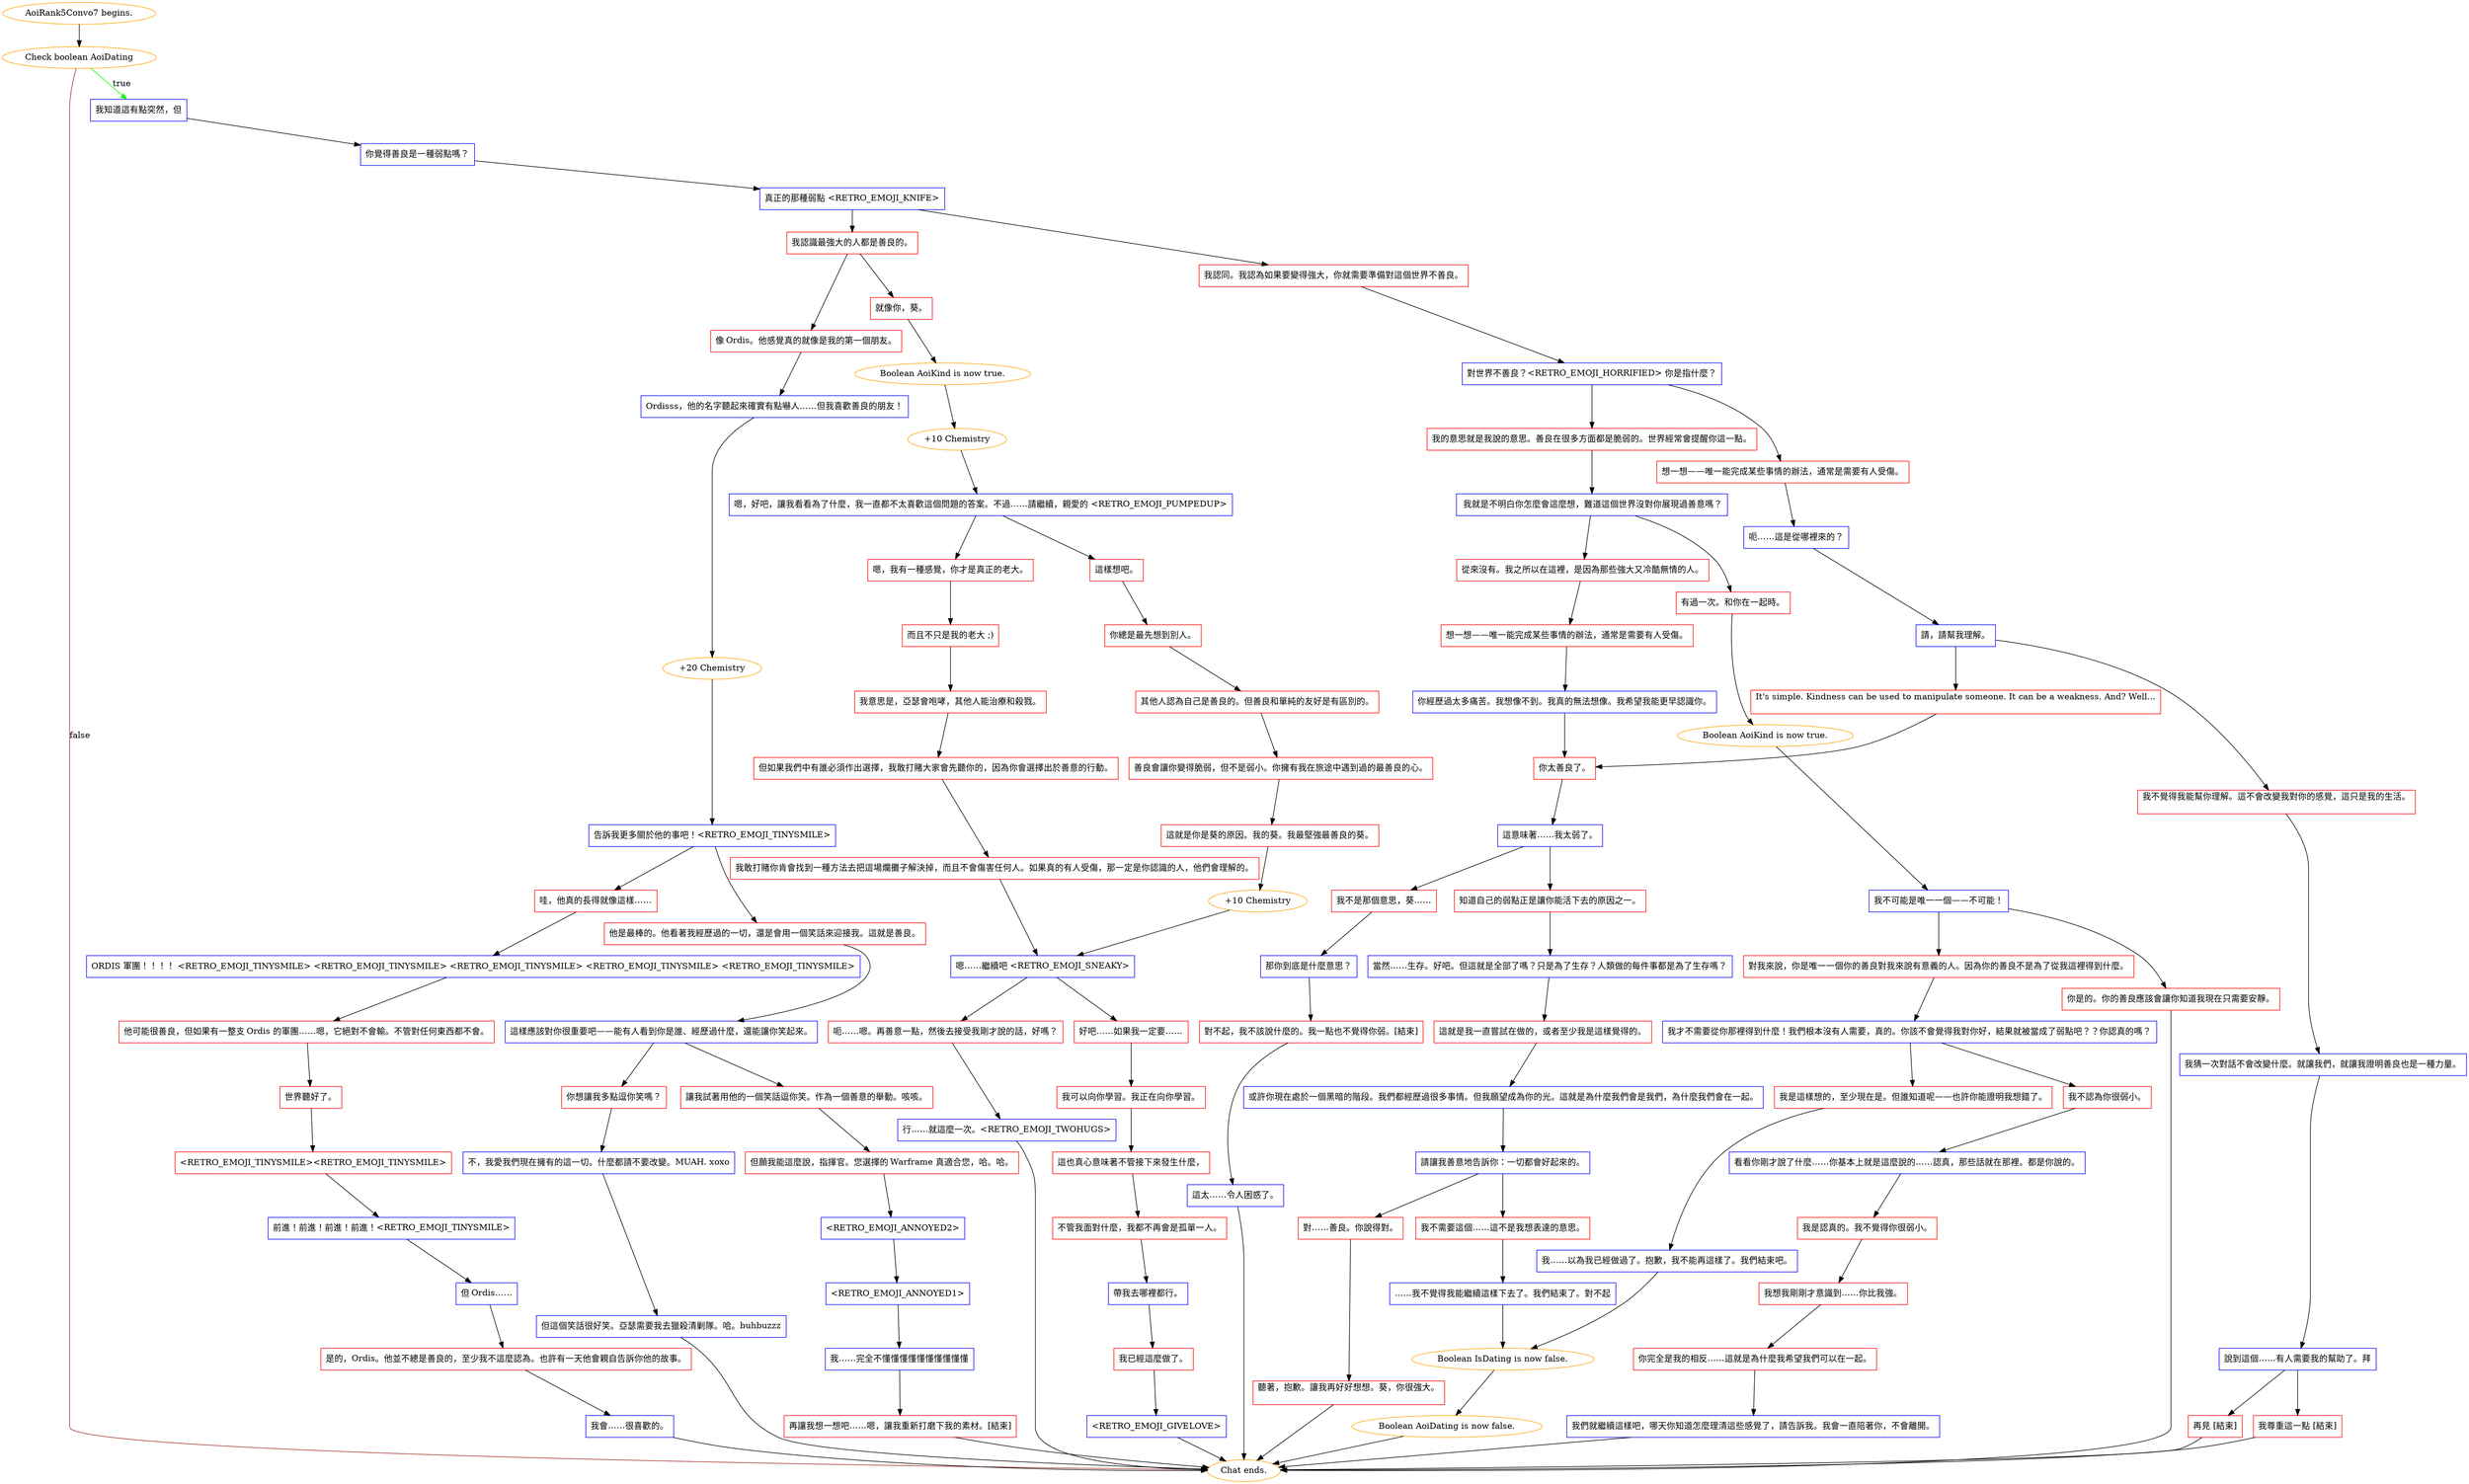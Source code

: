 digraph {
	"AoiRank5Convo7 begins." [color=orange];
		"AoiRank5Convo7 begins." -> j3809931502;
	j3809931502 [label="Check boolean AoiDating",color=orange];
		j3809931502 -> j1991966817 [label=true,color=green];
		j3809931502 -> "Chat ends." [label=false,color=brown];
	j1991966817 [label="我知道這有點突然，但",shape=box,color=blue];
		j1991966817 -> j4008148402;
	"Chat ends." [color=orange];
	j4008148402 [label="你覺得善良是一種弱點嗎？",shape=box,color=blue];
		j4008148402 -> j2299990776;
	j2299990776 [label="真正的那種弱點 <RETRO_EMOJI_KNIFE>",shape=box,color=blue];
		j2299990776 -> j3077673131;
		j2299990776 -> j3061900409;
	j3077673131 [label="我認識最強大的人都是善良的。",shape=box,color=red];
		j3077673131 -> j1109719882;
		j3077673131 -> j2061285564;
	j3061900409 [label="我認同。我認為如果要變得強大，你就需要準備對這個世界不善良。",shape=box,color=red];
		j3061900409 -> j845116434;
	j1109719882 [label="就像你，葵。",shape=box,color=red];
		j1109719882 -> j589504124;
	j2061285564 [label="像 Ordis。他感覺真的就像是我的第一個朋友。",shape=box,color=red];
		j2061285564 -> j1959458842;
	j845116434 [label="對世界不善良？<RETRO_EMOJI_HORRIFIED> 你是指什麼？",shape=box,color=blue];
		j845116434 -> j1341357268;
		j845116434 -> j521751792;
	j589504124 [label="Boolean AoiKind is now true.",color=orange];
		j589504124 -> j3248378080;
	j1959458842 [label="Ordisss，他的名字聽起來確實有點嚇人……但我喜歡善良的朋友！",shape=box,color=blue];
		j1959458842 -> j1499131664;
	j1341357268 [label="我的意思就是我說的意思。善良在很多方面都是脆弱的。世界經常會提醒你這一點。",shape=box,color=red];
		j1341357268 -> j2078556788;
	j521751792 [label="想一想——唯一能完成某些事情的辦法，通常是需要有人受傷。",shape=box,color=red];
		j521751792 -> j4168553745;
	j3248378080 [label="+10 Chemistry",color=orange];
		j3248378080 -> j2707815399;
	j1499131664 [label="+20 Chemistry",color=orange];
		j1499131664 -> j3019368421;
	j2078556788 [label=" 我就是不明白你怎麼會這麼想，難道這個世界沒對你展現過善意嗎？",shape=box,color=blue];
		j2078556788 -> j1253584518;
		j2078556788 -> j546886734;
	j4168553745 [label="呃……這是從哪裡來的？",shape=box,color=blue];
		j4168553745 -> j3636880704;
	j2707815399 [label="嗯，好吧，讓我看看為了什麼，我一直都不太喜歡這個問題的答案。不過……請繼續，親愛的 <RETRO_EMOJI_PUMPEDUP>",shape=box,color=blue];
		j2707815399 -> j206311700;
		j2707815399 -> j1319120804;
	j3019368421 [label="告訴我更多關於他的事吧！<RETRO_EMOJI_TINYSMILE>",shape=box,color=blue];
		j3019368421 -> j508712489;
		j3019368421 -> j2268426191;
	j1253584518 [label="有過一次。和你在一起時。",shape=box,color=red];
		j1253584518 -> j2672859910;
	j546886734 [label="從來沒有。我之所以在這裡，是因為那些強大又冷酷無情的人。",shape=box,color=red];
		j546886734 -> j1857260900;
	j3636880704 [label="請，請幫我理解。",shape=box,color=blue];
		j3636880704 -> j1262473897;
		j3636880704 -> j3898033581;
	j206311700 [label="這樣想吧。",shape=box,color=red];
		j206311700 -> j3157649537;
	j1319120804 [label="嗯，我有一種感覺，你才是真正的老大。",shape=box,color=red];
		j1319120804 -> j395650378;
	j508712489 [label="哇，他真的長得就像這樣……",shape=box,color=red];
		j508712489 -> j1361813414;
	j2268426191 [label="他是最棒的。他看著我經歷過的一切，還是會用一個笑話來迎接我。這就是善良。",shape=box,color=red];
		j2268426191 -> j1366855036;
	j2672859910 [label="Boolean AoiKind is now true.",color=orange];
		j2672859910 -> j4009453481;
	j1857260900 [label="想一想——唯一能完成某些事情的辦法，通常是需要有人受傷。",shape=box,color=red];
		j1857260900 -> j2005473322;
	j1262473897 [label="It's simple. Kindness can be used to manipulate someone. It can be a weakness. And? Well...
",shape=box,color=red];
		j1262473897 -> j444832265;
	j3898033581 [label="我不覺得我能幫你理解。這不會改變我對你的感覺，這只是我的生活。
",shape=box,color=red];
		j3898033581 -> j1193023290;
	j3157649537 [label="你總是最先想到別人。",shape=box,color=red];
		j3157649537 -> j2504182558;
	j395650378 [label="而且不只是我的老大 ;)",shape=box,color=red];
		j395650378 -> j3084368730;
	j1361813414 [label="ORDIS 軍團！！！！ <RETRO_EMOJI_TINYSMILE> <RETRO_EMOJI_TINYSMILE> <RETRO_EMOJI_TINYSMILE> <RETRO_EMOJI_TINYSMILE> <RETRO_EMOJI_TINYSMILE>",shape=box,color=blue];
		j1361813414 -> j1351587491;
	j1366855036 [label="這樣應該對你很重要吧——能有人看到你是誰、經歷過什麼，還能讓你笑起來。",shape=box,color=blue];
		j1366855036 -> j264192952;
		j1366855036 -> j3307470090;
	j4009453481 [label="我不可能是唯一一個——不可能！",shape=box,color=blue];
		j4009453481 -> j2434504170;
		j4009453481 -> j653123755;
	j2005473322 [label="你經歷過太多痛苦。我想像不到。我真的無法想像。我希望我能更早認識你。",shape=box,color=blue];
		j2005473322 -> j444832265;
	j444832265 [label="你太善良了。",shape=box,color=red];
		j444832265 -> j3894851173;
	j1193023290 [label="我猜一次對話不會改變什麼。就讓我們，就讓我證明善良也是一種力量。",shape=box,color=blue];
		j1193023290 -> j848102559;
	j2504182558 [label="其他人認為自己是善良的。但善良和單純的友好是有區別的。",shape=box,color=red];
		j2504182558 -> j97364620;
	j3084368730 [label="我意思是，亞瑟會咆哮，其他人能治療和殺戮。",shape=box,color=red];
		j3084368730 -> j2057197575;
	j1351587491 [label="他可能很善良，但如果有一整支 Ordis 的軍團……嗯，它絕對不會輸。不管對任何東西都不會。",shape=box,color=red];
		j1351587491 -> j868944173;
	j264192952 [label="你想讓我多點逗你笑嗎？",shape=box,color=red];
		j264192952 -> j2722500758;
	j3307470090 [label="讓我試著用他的一個笑話逗你笑。作為一個善意的舉動。咳咳。",shape=box,color=red];
		j3307470090 -> j235813746;
	j2434504170 [label="對我來說，你是唯一一個你的善良對我來說有意義的人。因為你的善良不是為了從我這裡得到什麼。",shape=box,color=red];
		j2434504170 -> j3359383387;
	j653123755 [label="你是的。你的善良應該會讓你知道我現在只需要安靜。",shape=box,color=red];
		j653123755 -> "Chat ends.";
	j3894851173 [label="這意味著……我太弱了。",shape=box,color=blue];
		j3894851173 -> j2818333634;
		j3894851173 -> j477294723;
	j848102559 [label="說到這個……有人需要我的幫助了。拜",shape=box,color=blue];
		j848102559 -> j4134891107;
		j848102559 -> j80695364;
	j97364620 [label="善良會讓你變得脆弱，但不是弱小。你擁有我在旅途中遇到過的最善良的心。",shape=box,color=red];
		j97364620 -> j1792289986;
	j2057197575 [label="但如果我們中有誰必須作出選擇，我敢打賭大家會先聽你的，因為你會選擇出於善意的行動。",shape=box,color=red];
		j2057197575 -> j1056437010;
	j868944173 [label="世界聽好了。",shape=box,color=red];
		j868944173 -> j532241275;
	j2722500758 [label="不，我愛我們現在擁有的這一切。什麼都請不要改變。MUAH. xoxo",shape=box,color=blue];
		j2722500758 -> j2694768888;
	j235813746 [label="但願我能這麼說，指揮官。您選擇的 Warframe 真適合您，哈。哈。",shape=box,color=red];
		j235813746 -> j1763661587;
	j3359383387 [label="我才不需要從你那裡得到什麼！我們根本沒有人需要，真的。你該不會覺得我對你好，結果就被當成了弱點吧？？你認真的嗎？",shape=box,color=blue];
		j3359383387 -> j1046253250;
		j3359383387 -> j1123478018;
	j2818333634 [label="我不是那個意思，葵……",shape=box,color=red];
		j2818333634 -> j3346046071;
	j477294723 [label="知道自己的弱點正是讓你能活下去的原因之一。",shape=box,color=red];
		j477294723 -> j3739160705;
	j4134891107 [label="我尊重這一點 [結束]",shape=box,color=red];
		j4134891107 -> "Chat ends.";
	j80695364 [label="再見 [結束]",shape=box,color=red];
		j80695364 -> "Chat ends.";
	j1792289986 [label="這就是你是葵的原因。我的葵。我最堅強最善良的葵。",shape=box,color=red];
		j1792289986 -> j2863536236;
	j1056437010 [label="我敢打賭你肯會找到一種方法去把這場爛攤子解決掉，而且不會傷害任何人。如果真的有人受傷，那一定是你認識的人，他們會理解的。",shape=box,color=red];
		j1056437010 -> j3952146948;
	j532241275 [label="<RETRO_EMOJI_TINYSMILE><RETRO_EMOJI_TINYSMILE>",shape=box,color=red];
		j532241275 -> j3013477748;
	j2694768888 [label="但這個笑話很好笑。亞瑟需要我去獵殺清剿隊。哈。buhbuzzz",shape=box,color=blue];
		j2694768888 -> "Chat ends.";
	j1763661587 [label="<RETRO_EMOJI_ANNOYED2>",shape=box,color=blue];
		j1763661587 -> j3190230911;
	j1046253250 [label="我是這樣想的，至少現在是。但誰知道呢——也許你能證明我想錯了。",shape=box,color=red];
		j1046253250 -> j2727684769;
	j1123478018 [label="我不認為你很弱小。",shape=box,color=red];
		j1123478018 -> j2444412507;
	j3346046071 [label="那你到底是什麼意思？",shape=box,color=blue];
		j3346046071 -> j3005102621;
	j3739160705 [label="當然……生存。好吧。但這就是全部了嗎？只是為了生存？人類做的每件事都是為了生存嗎？",shape=box,color=blue];
		j3739160705 -> j2379310823;
	j2863536236 [label="+10 Chemistry",color=orange];
		j2863536236 -> j3952146948;
	j3952146948 [label="嗯……繼續吧 <RETRO_EMOJI_SNEAKY>",shape=box,color=blue];
		j3952146948 -> j1810576217;
		j3952146948 -> j2461372519;
	j3013477748 [label="前進！前進！前進！前進！<RETRO_EMOJI_TINYSMILE>",shape=box,color=blue];
		j3013477748 -> j755183032;
	j3190230911 [label="<RETRO_EMOJI_ANNOYED1>",shape=box,color=blue];
		j3190230911 -> j4199346077;
	j2727684769 [label="我……以為我已經做過了。抱歉，我不能再這樣了。我們結束吧。",shape=box,color=blue];
		j2727684769 -> j3299001977;
	j2444412507 [label="看看你剛才說了什麼……你基本上就是這麼說的……認真，那些話就在那裡。都是你說的。",shape=box,color=blue];
		j2444412507 -> j1857729195;
	j3005102621 [label="對不起，我不該說什麼的。我一點也不覺得你弱。[結束]",shape=box,color=red];
		j3005102621 -> j523089957;
	j2379310823 [label="這就是我一直嘗試在做的，或者至少我是這樣覺得的。",shape=box,color=red];
		j2379310823 -> j2414860849;
	j1810576217 [label="呃……嗯。再善意一點，然後去接受我剛才說的話，好嗎？",shape=box,color=red];
		j1810576217 -> j2278043081;
	j2461372519 [label="好吧……如果我一定要……",shape=box,color=red];
		j2461372519 -> j3205538561;
	j755183032 [label="但 Ordis……",shape=box,color=blue];
		j755183032 -> j3549449472;
	j4199346077 [label="我……完全不懂懂懂懂懂懂懂懂懂懂",shape=box,color=blue];
		j4199346077 -> j3335365437;
	j3299001977 [label="Boolean IsDating is now false.",color=orange];
		j3299001977 -> j1045833331;
	j1857729195 [label="我是認真的。我不覺得你很弱小。",shape=box,color=red];
		j1857729195 -> j1324264144;
	j523089957 [label="這太……令人困惑了。",shape=box,color=blue];
		j523089957 -> "Chat ends.";
	j2414860849 [label="或許你現在處於一個黑暗的階段。我們都經歷過很多事情。但我願望成為你的光。這就是為什麼我們會是我們，為什麼我們會在一起。",shape=box,color=blue];
		j2414860849 -> j3020437932;
	j2278043081 [label="行……就這麼一次。<RETRO_EMOJI_TWOHUGS>",shape=box,color=blue];
		j2278043081 -> "Chat ends.";
	j3205538561 [label="我可以向你學習。我正在向你學習。",shape=box,color=red];
		j3205538561 -> j1546171581;
	j3549449472 [label="是的，Ordis。他並不總是善良的，至少我不這麼認為。也許有一天他會親自告訴你他的故事。",shape=box,color=red];
		j3549449472 -> j333429019;
	j3335365437 [label="再讓我想一想吧……嗯，讓我重新打磨下我的素材。[結束]",shape=box,color=red];
		j3335365437 -> "Chat ends.";
	j1045833331 [label="Boolean AoiDating is now false.",color=orange];
		j1045833331 -> "Chat ends.";
	j1324264144 [label="我想我剛剛才意識到……你比我強。",shape=box,color=red];
		j1324264144 -> j1355199157;
	j3020437932 [label="請讓我善意地告訴你：一切都會好起來的。",shape=box,color=blue];
		j3020437932 -> j1799326873;
		j3020437932 -> j3381522212;
	j1546171581 [label="這也真心意味著不管接下來發生什麼，",shape=box,color=red];
		j1546171581 -> j3861878638;
	j333429019 [label="我會……很喜歡的。",shape=box,color=blue];
		j333429019 -> "Chat ends.";
	j1355199157 [label="你完全是我的相反……這就是為什麼我希望我們可以在一起。",shape=box,color=red];
		j1355199157 -> j3975659228;
	j1799326873 [label="對……善良。你說得對。",shape=box,color=red];
		j1799326873 -> j3846381250;
	j3381522212 [label="我不需要這個……這不是我想表達的意思。",shape=box,color=red];
		j3381522212 -> j1970954938;
	j3861878638 [label="不管我面對什麼，我都不再會是孤單一人。",shape=box,color=red];
		j3861878638 -> j51030513;
	j3975659228 [label="我們就繼續這樣吧，哪天你知道怎麼理清這些感覺了，請告訴我。我會一直陪著你，不會離開。",shape=box,color=blue];
		j3975659228 -> "Chat ends.";
	j3846381250 [label="聽著，抱歉。讓我再好好想想。葵，你很強大。
",shape=box,color=red];
		j3846381250 -> "Chat ends.";
	j1970954938 [label="……我不覺得我能繼續這樣下去了。我們結束了。對不起",shape=box,color=blue];
		j1970954938 -> j3299001977;
	j51030513 [label="帶我去哪裡都行。",shape=box,color=blue];
		j51030513 -> j2238261442;
	j2238261442 [label="我已經這麼做了。",shape=box,color=red];
		j2238261442 -> j3329961820;
	j3329961820 [label="<RETRO_EMOJI_GIVELOVE>",shape=box,color=blue];
		j3329961820 -> "Chat ends.";
}
